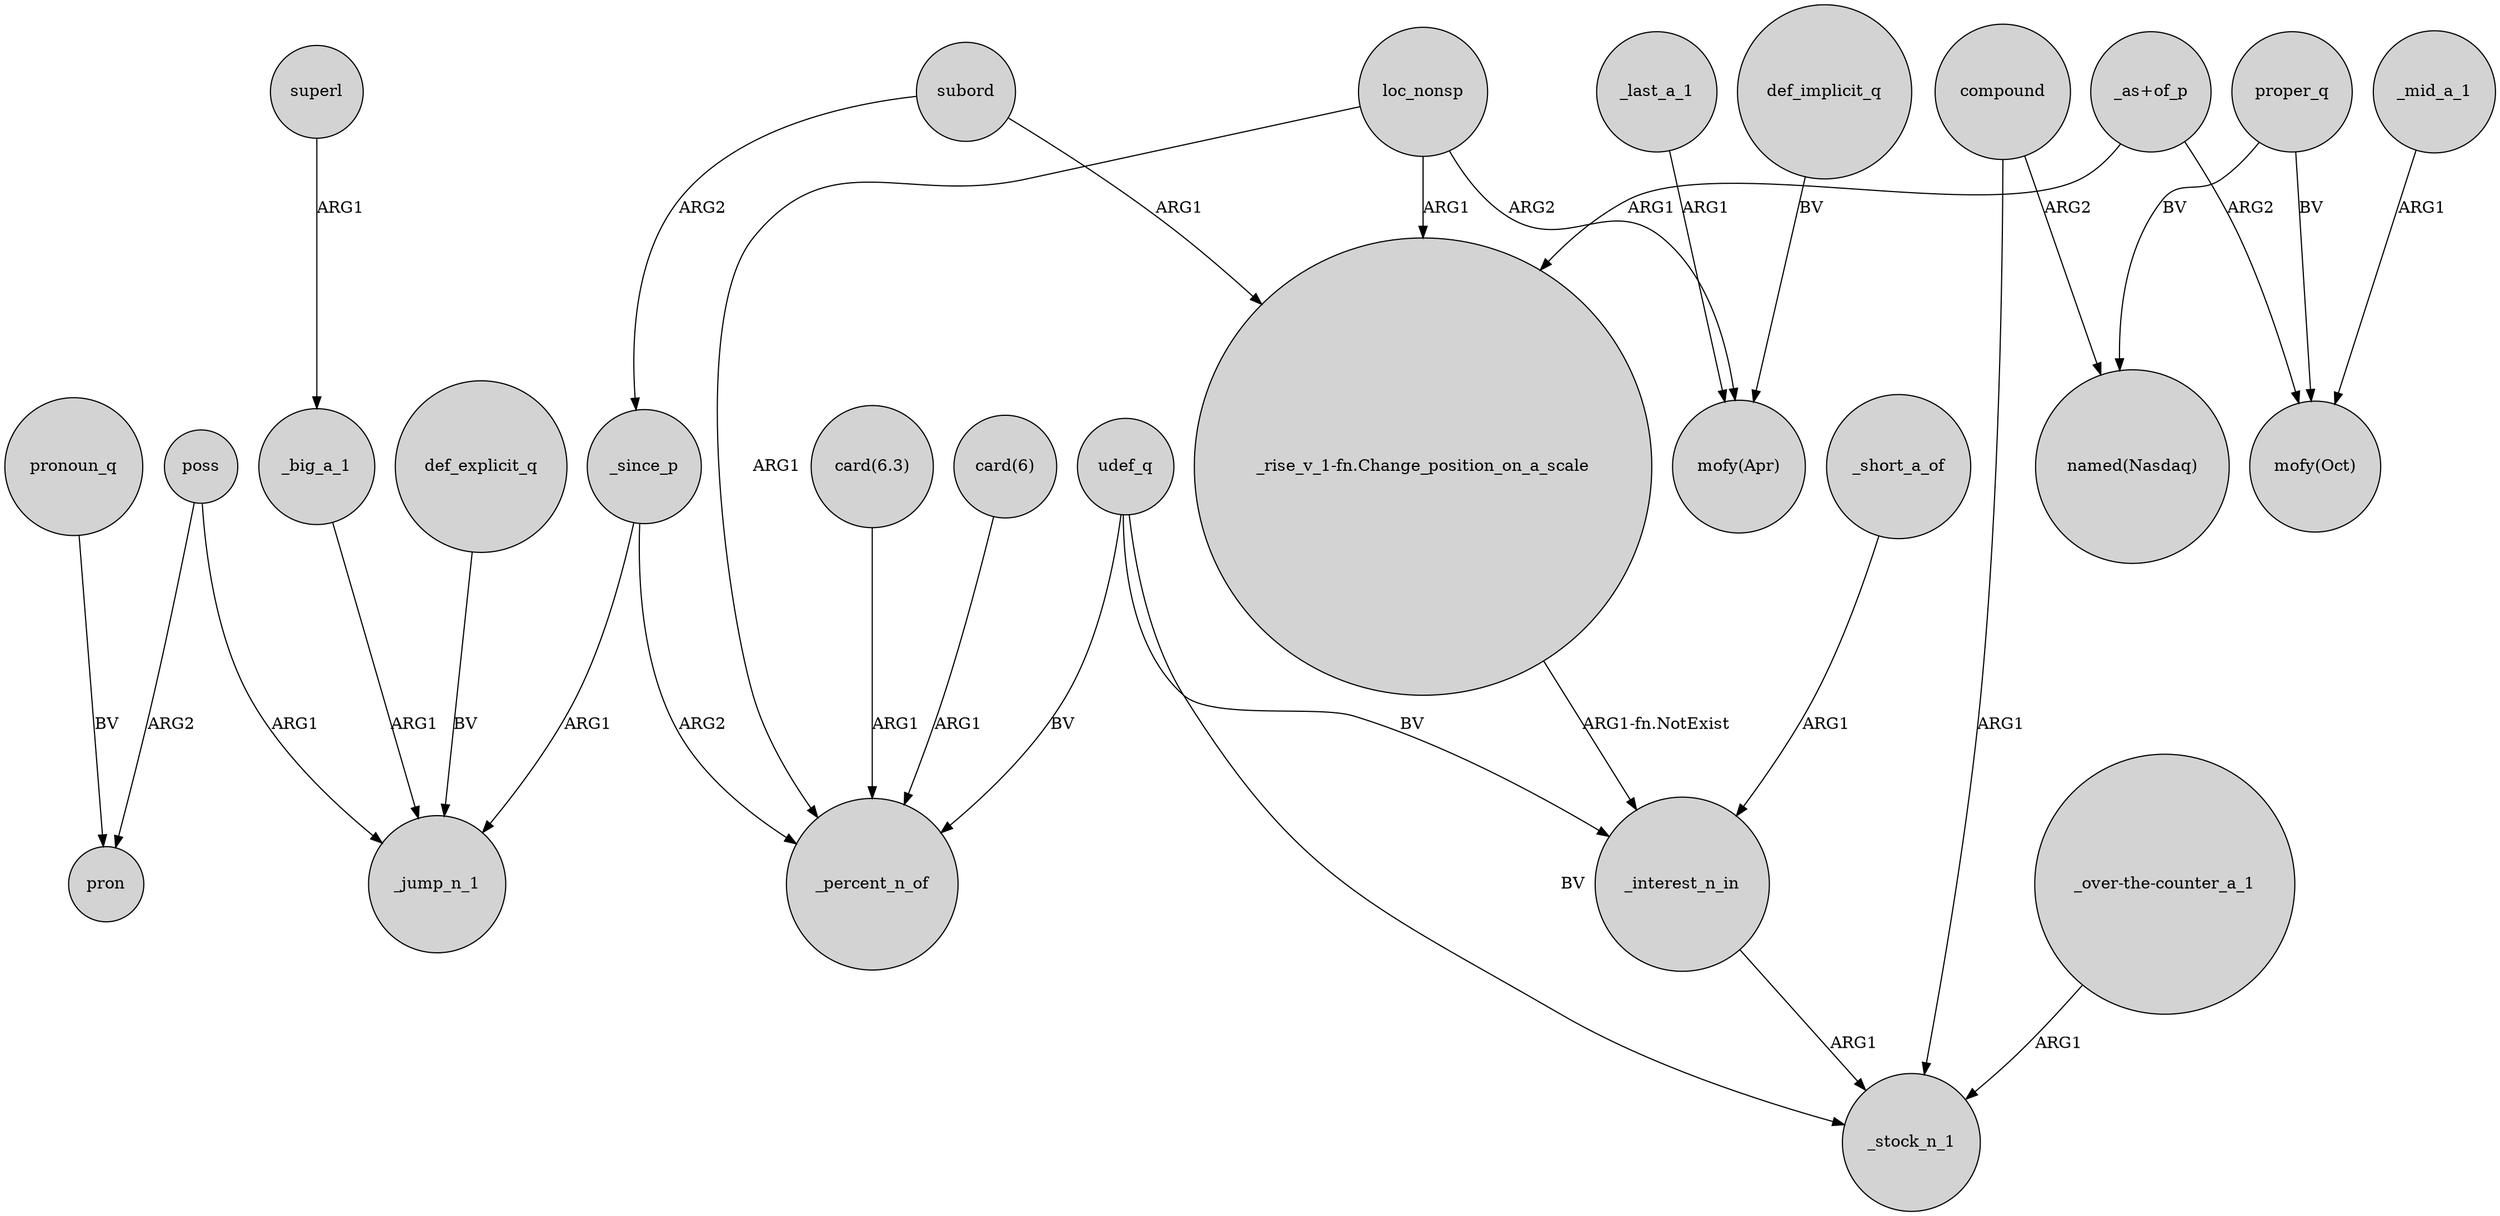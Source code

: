 digraph {
	node [shape=circle style=filled]
	poss -> pron [label=ARG2]
	loc_nonsp -> "mofy(Apr)" [label=ARG2]
	"_rise_v_1-fn.Change_position_on_a_scale" -> _interest_n_in [label="ARG1-fn.NotExist"]
	_since_p -> _jump_n_1 [label=ARG1]
	compound -> _stock_n_1 [label=ARG1]
	compound -> "named(Nasdaq)" [label=ARG2]
	proper_q -> "mofy(Oct)" [label=BV]
	proper_q -> "named(Nasdaq)" [label=BV]
	udef_q -> _interest_n_in [label=BV]
	loc_nonsp -> _percent_n_of [label=ARG1]
	"card(6)" -> _percent_n_of [label=ARG1]
	def_implicit_q -> "mofy(Apr)" [label=BV]
	_interest_n_in -> _stock_n_1 [label=ARG1]
	pronoun_q -> pron [label=BV]
	udef_q -> _stock_n_1 [label=BV]
	_mid_a_1 -> "mofy(Oct)" [label=ARG1]
	"_as+of_p" -> "mofy(Oct)" [label=ARG2]
	loc_nonsp -> "_rise_v_1-fn.Change_position_on_a_scale" [label=ARG1]
	"_over-the-counter_a_1" -> _stock_n_1 [label=ARG1]
	_last_a_1 -> "mofy(Apr)" [label=ARG1]
	_since_p -> _percent_n_of [label=ARG2]
	def_explicit_q -> _jump_n_1 [label=BV]
	_big_a_1 -> _jump_n_1 [label=ARG1]
	"card(6.3)" -> _percent_n_of [label=ARG1]
	subord -> _since_p [label=ARG2]
	udef_q -> _percent_n_of [label=BV]
	subord -> "_rise_v_1-fn.Change_position_on_a_scale" [label=ARG1]
	superl -> _big_a_1 [label=ARG1]
	_short_a_of -> _interest_n_in [label=ARG1]
	poss -> _jump_n_1 [label=ARG1]
	"_as+of_p" -> "_rise_v_1-fn.Change_position_on_a_scale" [label=ARG1]
}
